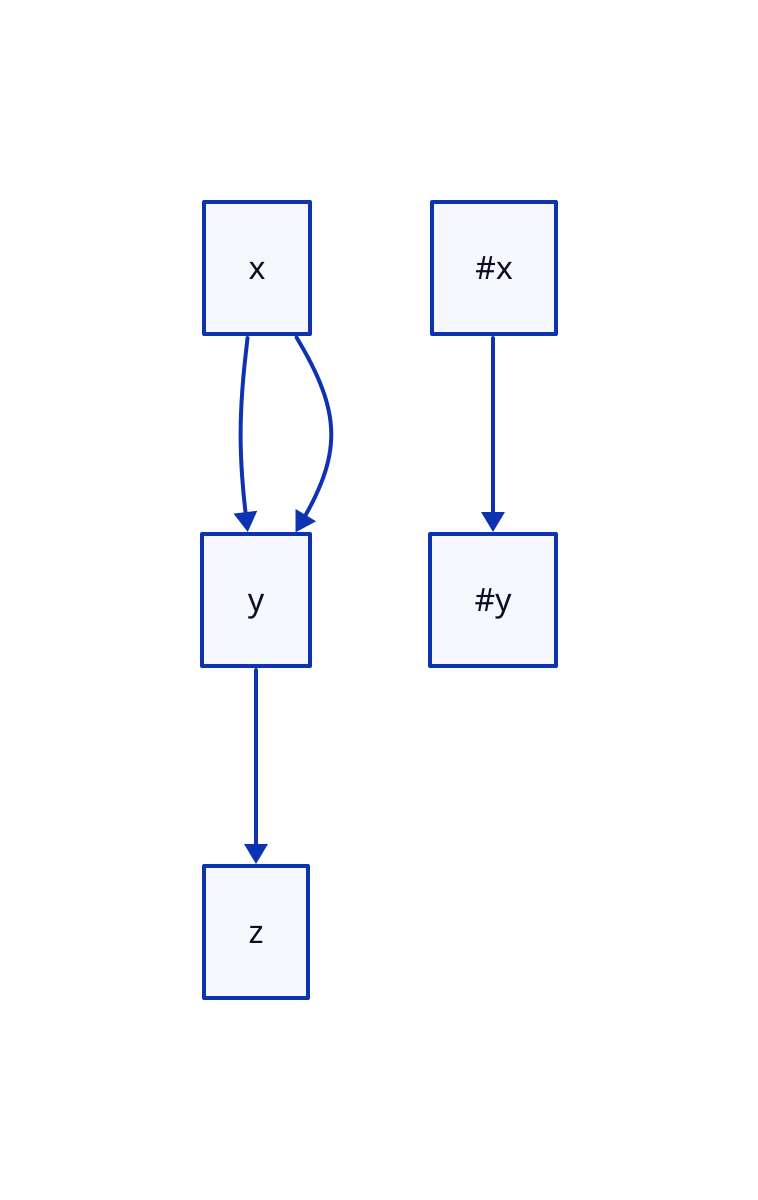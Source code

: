 # 15 lines 4 code 6 comments 5 blanks

# Comments start with a hash character and continue until the next newline or EOF.
x -> y

x -> y # I am at the end

'#x' -> "#y"

"""
This is a
block comment
"""

y -> z
